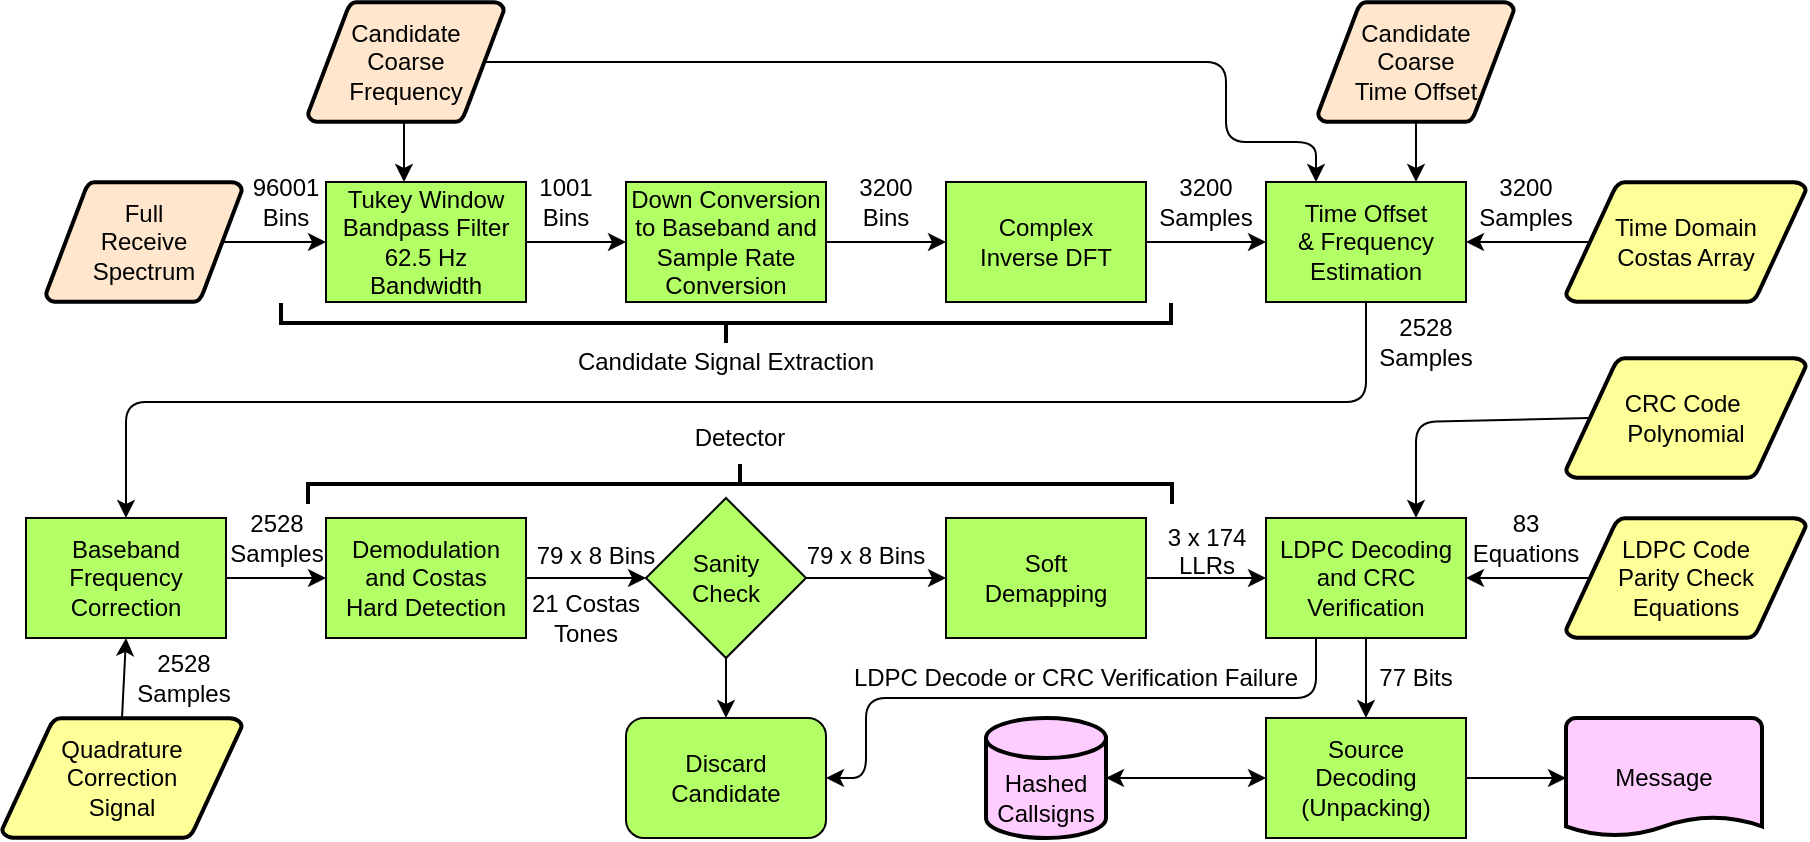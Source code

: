 <mxGraphModel dx="1351" dy="872" grid="1" gridSize="10" guides="1" tooltips="1" connect="1" arrows="1" fold="1" page="1" pageScale="1" pageWidth="827" pageHeight="1169" background="#ffffff"><root><mxCell id="0"/><mxCell id="1" parent="0"/><mxCell id="2" value="&lt;div&gt;Tukey Window&lt;/div&gt;Bandpass Filter&lt;div&gt;62.5 Hz Bandwidth&lt;/div&gt;" style="rounded=0;whiteSpace=wrap;html=1;labelBackgroundColor=none;strokeColor=#000000;fillColor=#B3FF66;" parent="1" vertex="1"><mxGeometry x="70" y="390" width="100" height="60" as="geometry"/></mxCell><mxCell id="3" value="Down Conversion&lt;div&gt;to Baseband and&lt;/div&gt;&lt;div&gt;Sample Rate&lt;/div&gt;&lt;div&gt;Conversion&lt;/div&gt;" style="rounded=0;whiteSpace=wrap;html=1;labelBackgroundColor=none;strokeColor=#000000;fillColor=#B3FF66;" parent="1" vertex="1"><mxGeometry x="220" y="390" width="100" height="60" as="geometry"/></mxCell><mxCell id="4" value="Complex&lt;div&gt;Inverse DFT&lt;/div&gt;" style="rounded=0;whiteSpace=wrap;html=1;labelBackgroundColor=none;strokeColor=#000000;fillColor=#B3FF66;" parent="1" vertex="1"><mxGeometry x="380" y="390" width="100" height="60" as="geometry"/></mxCell><mxCell id="5" value="" style="endArrow=classic;html=1;exitX=0.5;exitY=1;" parent="1" edge="1"><mxGeometry width="50" height="50" relative="1" as="geometry"><mxPoint x="109" y="350" as="sourcePoint"/><mxPoint x="109" y="390" as="targetPoint"/></mxGeometry></mxCell><mxCell id="6" value="" style="endArrow=classic;html=1;exitX=1;exitY=0.5;entryX=0;entryY=0.5;labelBackgroundColor=none;strokeColor=#000000;" parent="1" source="2" target="3" edge="1"><mxGeometry width="50" height="50" relative="1" as="geometry"><mxPoint x="180" y="400" as="sourcePoint"/><mxPoint x="230" y="350" as="targetPoint"/></mxGeometry></mxCell><mxCell id="7" value="" style="endArrow=classic;html=1;exitX=1;exitY=0.5;entryX=0;entryY=0.5;labelBackgroundColor=none;strokeColor=#000000;" parent="1" source="3" target="4" edge="1"><mxGeometry width="50" height="50" relative="1" as="geometry"><mxPoint x="330" y="420" as="sourcePoint"/><mxPoint x="370" y="420" as="targetPoint"/></mxGeometry></mxCell><mxCell id="8" value="" style="endArrow=classic;html=1;exitX=1;exitY=0.5;entryX=0;entryY=0.5;labelBackgroundColor=none;strokeColor=#000000;" parent="1" source="4" target="10" edge="1"><mxGeometry width="50" height="50" relative="1" as="geometry"><mxPoint x="490" y="419" as="sourcePoint"/><mxPoint x="530" y="419" as="targetPoint"/></mxGeometry></mxCell><mxCell id="10" value="Time Offset&lt;div&gt;&amp;amp; Frequency&lt;/div&gt;&lt;div&gt;Estimation&lt;/div&gt;" style="rounded=0;whiteSpace=wrap;html=1;labelBackgroundColor=none;strokeColor=#000000;fillColor=#B3FF66;" parent="1" vertex="1"><mxGeometry x="540" y="390" width="100" height="60" as="geometry"/></mxCell><mxCell id="11" value="Demodulation&lt;div&gt;and Costas&lt;/div&gt;&lt;div&gt;Hard Detection&lt;/div&gt;" style="rounded=0;whiteSpace=wrap;html=1;labelBackgroundColor=none;strokeColor=#000000;fillColor=#B3FF66;" parent="1" vertex="1"><mxGeometry x="70" y="558" width="100" height="60" as="geometry"/></mxCell><mxCell id="12" value="Sanity&lt;div&gt;Check&lt;/div&gt;" style="rhombus;whiteSpace=wrap;html=1;labelBackgroundColor=none;strokeColor=#000000;fillColor=#B3FF66;" parent="1" vertex="1"><mxGeometry x="230" y="548" width="80" height="80" as="geometry"/></mxCell><mxCell id="13" value="Soft&lt;div&gt;Demapping&lt;/div&gt;" style="rounded=0;whiteSpace=wrap;html=1;labelBackgroundColor=none;strokeColor=#000000;fillColor=#B3FF66;" parent="1" vertex="1"><mxGeometry x="380" y="558" width="100" height="60" as="geometry"/></mxCell><mxCell id="14" value="Discard&lt;div&gt;Candidate&lt;/div&gt;" style="rounded=1;whiteSpace=wrap;html=1;labelBackgroundColor=none;strokeColor=#000000;fillColor=#B3FF66;" parent="1" vertex="1"><mxGeometry x="220" y="658" width="100" height="60" as="geometry"/></mxCell><mxCell id="15" value="" style="endArrow=classic;html=1;exitX=0.5;exitY=1;entryX=0.5;entryY=0;labelBackgroundColor=none;strokeColor=#000000;" parent="1" source="12" target="14" edge="1"><mxGeometry width="50" height="50" relative="1" as="geometry"><mxPoint x="100" y="788" as="sourcePoint"/><mxPoint x="150" y="738" as="targetPoint"/></mxGeometry></mxCell><mxCell id="16" value="LDPC Decoding&lt;div&gt;and CRC&lt;/div&gt;&lt;div&gt;Verification&lt;/div&gt;" style="rounded=0;whiteSpace=wrap;html=1;labelBackgroundColor=none;strokeColor=#000000;fillColor=#B3FF66;" parent="1" vertex="1"><mxGeometry x="540" y="558" width="100" height="60" as="geometry"/></mxCell><mxCell id="17" value="" style="endArrow=classic;html=1;exitX=1;exitY=0.5;entryX=0;entryY=0.5;labelBackgroundColor=none;strokeColor=#000000;" parent="1" source="13" target="16" edge="1"><mxGeometry width="50" height="50" relative="1" as="geometry"><mxPoint x="490" y="608" as="sourcePoint"/><mxPoint x="540" y="558" as="targetPoint"/></mxGeometry></mxCell><mxCell id="18" value="Source&lt;div&gt;Decoding&lt;/div&gt;&lt;div&gt;(Unpacking)&lt;/div&gt;" style="rounded=0;whiteSpace=wrap;html=1;labelBackgroundColor=none;strokeColor=#000000;fillColor=#B3FF66;" parent="1" vertex="1"><mxGeometry x="540" y="658" width="100" height="60" as="geometry"/></mxCell><mxCell id="19" value="" style="endArrow=classic;html=1;labelBackgroundColor=none;strokeColor=#000000;" parent="1" source="16" target="18" edge="1"><mxGeometry width="50" height="50" relative="1" as="geometry"><mxPoint x="430" y="788" as="sourcePoint"/><mxPoint x="480" y="738" as="targetPoint"/></mxGeometry></mxCell><mxCell id="20" value="3 x 174&lt;div&gt;LLRs&lt;/div&gt;" style="text;html=1;resizable=0;points=[];autosize=1;align=center;verticalAlign=top;spacingTop=-4;labelBackgroundColor=none;strokeColor=none;" parent="1" vertex="1"><mxGeometry x="485" y="558" width="50" height="30" as="geometry"/></mxCell><mxCell id="21" style="edgeStyle=orthogonalEdgeStyle;rounded=0;html=1;exitX=1;exitY=0.5;entryX=1;entryY=0.5;labelBackgroundColor=none;jettySize=auto;orthogonalLoop=1;strokeColor=#000000;" parent="1" edge="1"><mxGeometry relative="1" as="geometry"><mxPoint x="690" y="568" as="sourcePoint"/><mxPoint x="690" y="568" as="targetPoint"/></mxGeometry></mxCell><mxCell id="22" value="96001&lt;br&gt;&lt;div&gt;Bins&lt;/div&gt;" style="text;html=1;strokeColor=none;fillColor=none;align=center;verticalAlign=middle;whiteSpace=wrap;rounded=0;labelBackgroundColor=none;" parent="1" vertex="1"><mxGeometry x="20" y="390" width="60" height="20" as="geometry"/></mxCell><mxCell id="23" value="79 x 8 Bins" style="text;html=1;strokeColor=none;fillColor=none;align=center;verticalAlign=top;whiteSpace=wrap;rounded=0;labelBackgroundColor=none;" parent="1" vertex="1"><mxGeometry x="160" y="563" width="90" height="20" as="geometry"/></mxCell><mxCell id="24" value="Detector" style="text;html=1;strokeColor=none;fillColor=none;align=center;verticalAlign=middle;whiteSpace=wrap;rounded=0;" parent="1" vertex="1"><mxGeometry x="257" y="508" width="40" height="20" as="geometry"/></mxCell><mxCell id="25" value="77 Bits" style="text;html=1;strokeColor=none;fillColor=none;align=center;verticalAlign=middle;whiteSpace=wrap;rounded=0;" parent="1" vertex="1"><mxGeometry x="595" y="628" width="40" height="20" as="geometry"/></mxCell><mxCell id="26" value="79 x 8 Bins" style="text;html=1;strokeColor=none;fillColor=none;align=center;verticalAlign=top;whiteSpace=wrap;rounded=0;labelBackgroundColor=none;" parent="1" vertex="1"><mxGeometry x="290" y="563" width="100" height="20" as="geometry"/></mxCell><mxCell id="27" value="" style="endArrow=classic;html=1;exitX=1;exitY=0.5;entryX=0;entryY=0.5;" parent="1" source="11" target="12" edge="1"><mxGeometry width="50" height="50" relative="1" as="geometry"><mxPoint x="40" y="808" as="sourcePoint"/><mxPoint x="90" y="758" as="targetPoint"/></mxGeometry></mxCell><mxCell id="28" value="" style="endArrow=classic;html=1;exitX=1;exitY=0.5;entryX=0;entryY=0.5;" parent="1" source="12" target="13" edge="1"><mxGeometry width="50" height="50" relative="1" as="geometry"><mxPoint x="40" y="808" as="sourcePoint"/><mxPoint x="90" y="758" as="targetPoint"/></mxGeometry></mxCell><mxCell id="29" value="21 Costas&lt;div&gt;Tones&lt;/div&gt;" style="text;html=1;strokeColor=none;fillColor=none;align=center;verticalAlign=middle;whiteSpace=wrap;rounded=0;" parent="1" vertex="1"><mxGeometry x="170" y="598" width="60" height="20" as="geometry"/></mxCell><mxCell id="30" value="" style="shape=mxgraph.flowchart.annotation_2;whiteSpace=wrap;html=1;fillColor=#ffffff;strokeColor=#000000;strokeWidth=2;rotation=90;" parent="1" vertex="1"><mxGeometry x="267" y="325" width="20" height="432" as="geometry"/></mxCell><mxCell id="31" value="1001&lt;div&gt;&lt;div&gt;Bins&lt;/div&gt;&lt;/div&gt;" style="text;html=1;strokeColor=none;fillColor=none;align=center;verticalAlign=middle;whiteSpace=wrap;rounded=0;" parent="1" vertex="1"><mxGeometry x="170" y="390" width="40" height="20" as="geometry"/></mxCell><mxCell id="32" value="3200&lt;div&gt;Bins&lt;/div&gt;" style="text;html=1;strokeColor=none;fillColor=none;align=center;verticalAlign=middle;whiteSpace=wrap;rounded=0;" parent="1" vertex="1"><mxGeometry x="330" y="390" width="40" height="20" as="geometry"/></mxCell><mxCell id="33" value="3200&lt;div&gt;Samples&lt;/div&gt;" style="text;html=1;strokeColor=none;fillColor=none;align=center;verticalAlign=middle;whiteSpace=wrap;rounded=0;" parent="1" vertex="1"><mxGeometry x="490" y="390" width="40" height="20" as="geometry"/></mxCell><mxCell id="34" value="2528&lt;br&gt;&lt;div&gt;Samples&lt;/div&gt;" style="text;html=1;strokeColor=none;fillColor=none;align=center;verticalAlign=middle;whiteSpace=wrap;rounded=0;" parent="1" vertex="1"><mxGeometry x="600" y="460" width="40" height="20" as="geometry"/></mxCell><mxCell id="35" value="Time Domain&lt;div&gt;Costas Array&lt;/div&gt;" style="shape=mxgraph.flowchart.data;whiteSpace=wrap;html=1;fillColor=#FFFF99;strokeColor=#000000;strokeWidth=2" parent="1" vertex="1"><mxGeometry x="690" y="390" width="120" height="60" as="geometry"/></mxCell><mxCell id="36" value="" style="endArrow=classic;html=1;exitX=0.095;exitY=0.5;exitPerimeter=0;entryX=1;entryY=0.5;" parent="1" source="35" target="10" edge="1"><mxGeometry width="50" height="50" relative="1" as="geometry"><mxPoint x="460" y="840" as="sourcePoint"/><mxPoint x="510" y="790" as="targetPoint"/></mxGeometry></mxCell><mxCell id="37" value="" style="shape=mxgraph.flowchart.annotation_2;whiteSpace=wrap;html=1;fillColor=#ffffff;strokeColor=#000000;strokeWidth=2;rotation=-90;" parent="1" vertex="1"><mxGeometry x="260" y="238" width="20" height="445" as="geometry"/></mxCell><mxCell id="38" value="Candidate Signal Extraction" style="text;html=1;strokeColor=none;fillColor=none;align=center;verticalAlign=middle;whiteSpace=wrap;rounded=0;" parent="1" vertex="1"><mxGeometry x="190" y="470" width="160" height="20" as="geometry"/></mxCell><mxCell id="39" value="Baseband&lt;div&gt;Frequency&lt;/div&gt;&lt;div&gt;Correction&lt;/div&gt;" style="rounded=0;whiteSpace=wrap;html=1;labelBackgroundColor=none;strokeColor=#000000;fillColor=#B3FF66;" parent="1" vertex="1"><mxGeometry x="-80" y="558" width="100" height="60" as="geometry"/></mxCell><mxCell id="41" value="Quadrature&lt;div&gt;Correction&lt;/div&gt;&lt;div&gt;Signal&lt;/div&gt;" style="shape=mxgraph.flowchart.data;whiteSpace=wrap;html=1;fillColor=#FFFF99;strokeColor=#000000;strokeWidth=2" parent="1" vertex="1"><mxGeometry x="-92" y="658" width="120" height="60" as="geometry"/></mxCell><mxCell id="43" value="2528&lt;br&gt;&lt;div&gt;Samples&lt;/div&gt;" style="text;html=1;strokeColor=none;fillColor=none;align=center;verticalAlign=middle;whiteSpace=wrap;rounded=0;" parent="1" vertex="1"><mxGeometry x="-21" y="628" width="40" height="20" as="geometry"/></mxCell><mxCell id="44" value="3200&lt;div&gt;Samples&lt;/div&gt;" style="text;html=1;strokeColor=none;fillColor=none;align=center;verticalAlign=middle;whiteSpace=wrap;rounded=0;" parent="1" vertex="1"><mxGeometry x="650" y="390" width="40" height="20" as="geometry"/></mxCell><mxCell id="45" value="2528&lt;br&gt;&lt;div&gt;Samples&lt;/div&gt;" style="text;html=1;strokeColor=none;fillColor=none;align=center;verticalAlign=middle;whiteSpace=wrap;rounded=0;" parent="1" vertex="1"><mxGeometry x="21" y="558" width="49" height="20" as="geometry"/></mxCell><mxCell id="46" value="LDPC Code&lt;div&gt;Parity Check&lt;div&gt;Equations&lt;/div&gt;&lt;/div&gt;" style="shape=mxgraph.flowchart.data;whiteSpace=wrap;html=1;fillColor=#FFFF99;strokeColor=#000000;strokeWidth=2" parent="1" vertex="1"><mxGeometry x="690" y="558" width="120" height="60" as="geometry"/></mxCell><mxCell id="47" value="83&lt;div&gt;Equations&lt;/div&gt;" style="text;html=1;strokeColor=none;fillColor=none;align=center;verticalAlign=middle;whiteSpace=wrap;rounded=0;" parent="1" vertex="1"><mxGeometry x="650" y="558" width="40" height="20" as="geometry"/></mxCell><mxCell id="48" value="" style="endArrow=classic;html=1;entryX=1;entryY=0.5;exitX=0.25;exitY=1;" parent="1" source="16" target="14" edge="1"><mxGeometry width="50" height="50" relative="1" as="geometry"><mxPoint x="160" y="808" as="sourcePoint"/><mxPoint x="210" y="758" as="targetPoint"/><Array as="points"><mxPoint x="565" y="648"/><mxPoint x="340" y="648"/><mxPoint x="340" y="688"/></Array></mxGeometry></mxCell><mxCell id="49" value="LDPC Decode or CRC Verification Failure" style="text;html=1;strokeColor=none;fillColor=none;align=center;verticalAlign=middle;whiteSpace=wrap;rounded=0;" parent="1" vertex="1"><mxGeometry x="330" y="628" width="230" height="20" as="geometry"/></mxCell><mxCell id="50" value="" style="endArrow=classic;html=1;entryX=1;entryY=0.5;exitX=0.095;exitY=0.5;exitPerimeter=0;" parent="1" source="46" target="16" edge="1"><mxGeometry width="50" height="50" relative="1" as="geometry"><mxPoint x="320" y="928" as="sourcePoint"/><mxPoint x="370" y="878" as="targetPoint"/></mxGeometry></mxCell><mxCell id="51" value="" style="endArrow=classic;html=1;exitX=1;exitY=0.5;entryX=0;entryY=0.5;entryPerimeter=0;" parent="1" source="18" edge="1" target="67"><mxGeometry width="50" height="50" relative="1" as="geometry"><mxPoint x="130" y="888" as="sourcePoint"/><mxPoint x="590" y="758" as="targetPoint"/></mxGeometry></mxCell><mxCell id="52" value="" style="shape=mxgraph.flowchart.database;whiteSpace=wrap;html=1;fillColor=#FFCCFF;strokeColor=#000000;strokeWidth=2" parent="1" vertex="1"><mxGeometry x="400" y="658" width="60" height="60" as="geometry"/></mxCell><mxCell id="53" value="" style="endArrow=classic;startArrow=classic;html=1;entryX=0;entryY=0.5;exitX=1;exitY=0.5;exitPerimeter=0;" parent="1" source="52" target="18" edge="1"><mxGeometry width="50" height="50" relative="1" as="geometry"><mxPoint x="230" y="908" as="sourcePoint"/><mxPoint x="280" y="858" as="targetPoint"/></mxGeometry></mxCell><mxCell id="54" value="Hashed&lt;div&gt;Callsigns&lt;/div&gt;" style="text;html=1;strokeColor=none;fillColor=none;align=center;verticalAlign=middle;whiteSpace=wrap;rounded=0;" parent="1" vertex="1"><mxGeometry x="410" y="688" width="40" height="20" as="geometry"/></mxCell><mxCell id="58" value="Full&lt;div&gt;Receive&lt;br&gt;&lt;div&gt;&lt;div&gt;Spectrum&lt;/div&gt;&lt;/div&gt;&lt;/div&gt;" style="shape=mxgraph.flowchart.data;whiteSpace=wrap;html=1;fillColor=#FFE6CC;strokeColor=#000000;strokeWidth=2" parent="1" vertex="1"><mxGeometry x="-70" y="390" width="98" height="60" as="geometry"/></mxCell><mxCell id="59" value="Candidate&lt;div&gt;Coarse&lt;br&gt;&lt;div&gt;Frequency&lt;/div&gt;&lt;/div&gt;" style="shape=mxgraph.flowchart.data;whiteSpace=wrap;html=1;fillColor=#FFE6CC;strokeColor=#000000;strokeWidth=2" parent="1" vertex="1"><mxGeometry x="61" y="300" width="98" height="60" as="geometry"/></mxCell><mxCell id="60" value="" style="endArrow=classic;html=1;exitX=0.905;exitY=0.5;exitPerimeter=0;entryX=0;entryY=0.5;" parent="1" source="58" target="2" edge="1"><mxGeometry width="50" height="50" relative="1" as="geometry"><mxPoint x="-70" y="930" as="sourcePoint"/><mxPoint x="-20" y="880" as="targetPoint"/></mxGeometry></mxCell><mxCell id="61" value="" style="endArrow=classic;html=1;exitX=0.905;exitY=0.5;exitPerimeter=0;entryX=0.25;entryY=0;" parent="1" source="59" target="10" edge="1"><mxGeometry width="50" height="50" relative="1" as="geometry"><mxPoint x="220" y="930" as="sourcePoint"/><mxPoint x="270" y="880" as="targetPoint"/><Array as="points"><mxPoint x="520" y="330"/><mxPoint x="520" y="370"/><mxPoint x="565" y="370"/></Array></mxGeometry></mxCell><mxCell id="62" value="Candidate&lt;div&gt;Coarse&lt;br&gt;&lt;div&gt;Time Offset&lt;/div&gt;&lt;/div&gt;" style="shape=mxgraph.flowchart.data;whiteSpace=wrap;html=1;fillColor=#FFE6CC;strokeColor=#000000;strokeWidth=2" parent="1" vertex="1"><mxGeometry x="566" y="300" width="98" height="60" as="geometry"/></mxCell><mxCell id="63" value="" style="endArrow=classic;html=1;exitX=0.5;exitY=1;exitPerimeter=0;entryX=0.75;entryY=0;" parent="1" source="62" target="10" edge="1"><mxGeometry width="50" height="50" relative="1" as="geometry"><mxPoint x="160" y="930" as="sourcePoint"/><mxPoint x="210" y="880" as="targetPoint"/></mxGeometry></mxCell><mxCell id="64" value="" style="endArrow=classic;html=1;entryX=0;entryY=0.5;" parent="1" target="11" edge="1"><mxGeometry width="50" height="50" relative="1" as="geometry"><mxPoint x="20" y="588" as="sourcePoint"/><mxPoint x="-30" y="848" as="targetPoint"/></mxGeometry></mxCell><mxCell id="65" value="" style="endArrow=classic;html=1;exitX=0.5;exitY=1;entryX=0.5;entryY=0;" parent="1" source="10" target="39" edge="1"><mxGeometry width="50" height="50" relative="1" as="geometry"><mxPoint x="160" y="890" as="sourcePoint"/><mxPoint x="210" y="840" as="targetPoint"/><Array as="points"><mxPoint x="590" y="500"/><mxPoint x="-30" y="500"/></Array></mxGeometry></mxCell><mxCell id="66" value="" style="endArrow=classic;html=1;exitX=0.5;exitY=0;exitPerimeter=0;entryX=0.5;entryY=1;" parent="1" source="41" target="39" edge="1"><mxGeometry width="50" height="50" relative="1" as="geometry"><mxPoint x="-90" y="890" as="sourcePoint"/><mxPoint x="-40" y="840" as="targetPoint"/></mxGeometry></mxCell><mxCell id="67" value="Message" style="shape=mxgraph.flowchart.document;whiteSpace=wrap;html=1;fillColor=#FFCCFF;strokeColor=#000000;strokeWidth=2" vertex="1" parent="1"><mxGeometry x="690" y="658" width="98" height="60" as="geometry"/></mxCell><mxCell id="68" value="CRC Code&amp;nbsp;&lt;div&gt;Polynomial&lt;/div&gt;" style="shape=mxgraph.flowchart.data;whiteSpace=wrap;html=1;fillColor=#FFFF99;strokeColor=#000000;strokeWidth=2" vertex="1" parent="1"><mxGeometry x="690" y="478" width="120" height="60" as="geometry"/></mxCell><mxCell id="69" value="" style="endArrow=classic;html=1;exitX=0.095;exitY=0.5;exitPerimeter=0;entryX=0.75;entryY=0;" edge="1" parent="1" source="68" target="16"><mxGeometry width="50" height="50" relative="1" as="geometry"><mxPoint x="380" y="890" as="sourcePoint"/><mxPoint x="430" y="840" as="targetPoint"/><Array as="points"><mxPoint x="615" y="510"/></Array></mxGeometry></mxCell></root></mxGraphModel>
